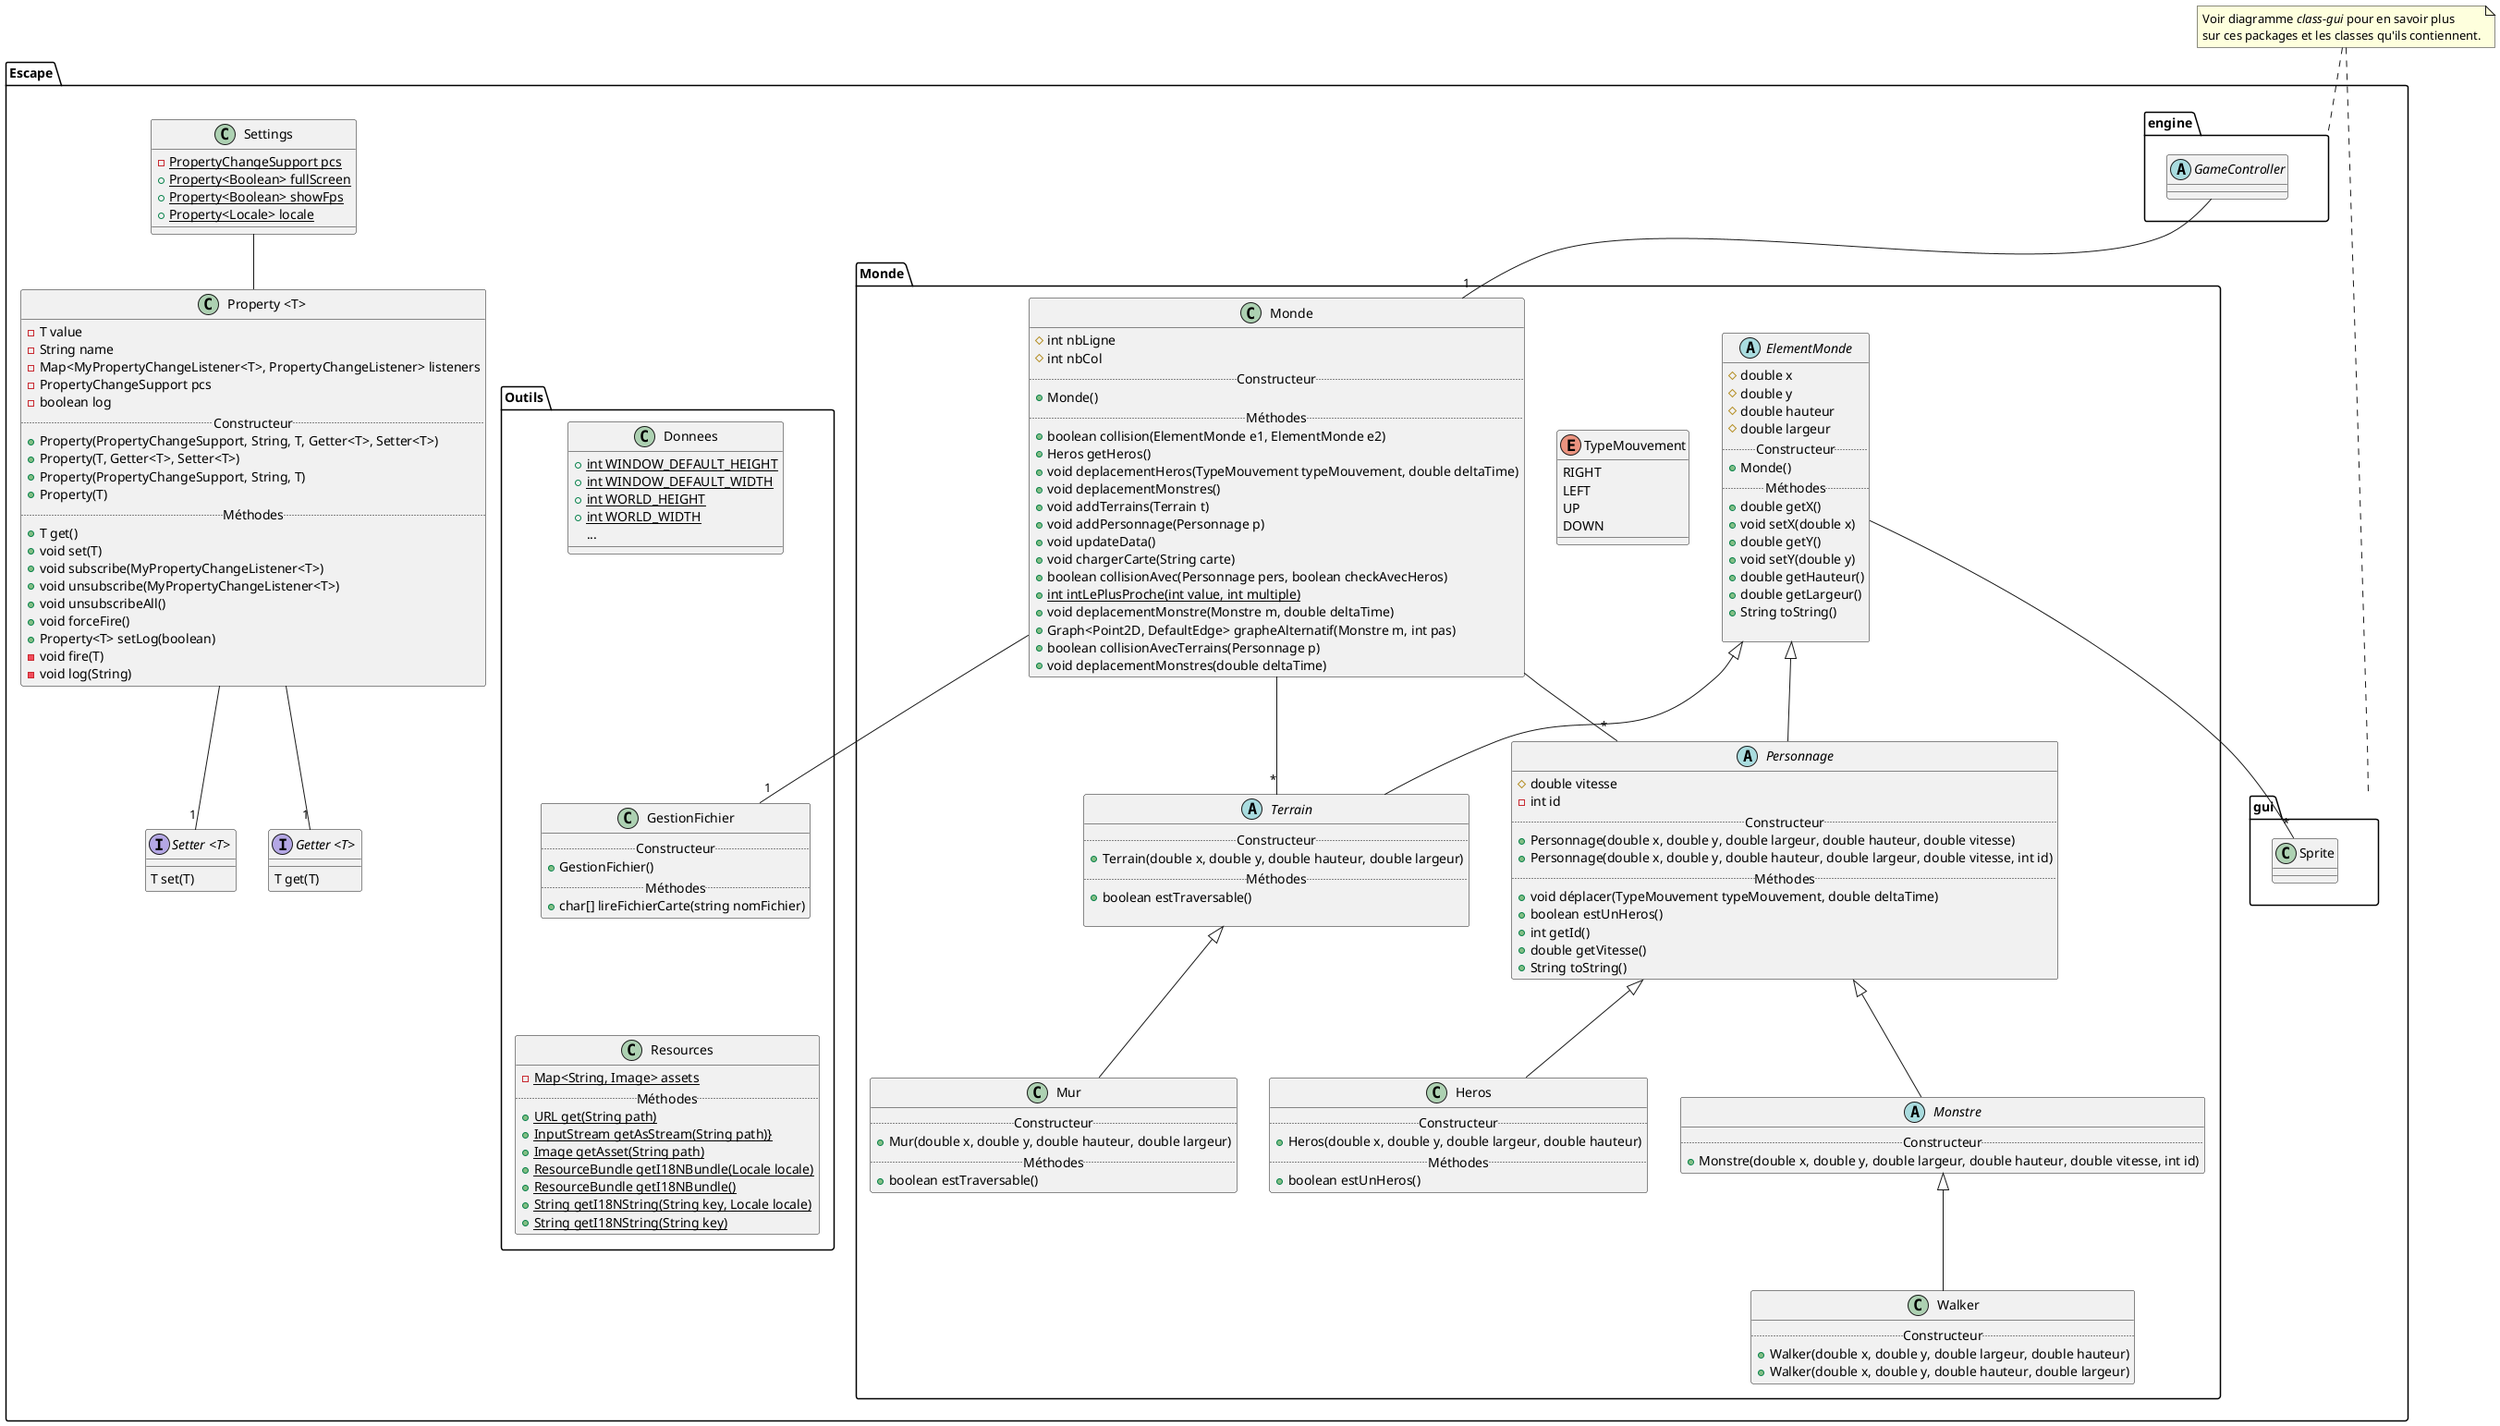 @startuml
package Escape {

  package Monde {
    abstract class ElementMonde {
      # double x
      # double y
      # double hauteur
      # double largeur
      ..Constructeur..
      + Monde()
      ..Méthodes..
      + double getX()
      + void setX(double x)
      + double getY()
      + void setY(double y)
      + double getHauteur()
      + double getLargeur()
      + String toString()

    }
    abstract class Terrain {
      ..Constructeur..
      + Terrain(double x, double y, double hauteur, double largeur)
      ..Méthodes..
      + boolean estTraversable()

    }

    class Mur {
      ..Constructeur..
      + Mur(double x, double y, double hauteur, double largeur)
      ..Méthodes..
      + boolean estTraversable()
    }


    abstract class Personnage {
      # double vitesse
      - int id
      ..Constructeur..
      + Personnage(double x, double y, double largeur, double hauteur, double vitesse)
      + Personnage(double x, double y, double hauteur, double largeur, double vitesse, int id)
      ..Méthodes..
      + void déplacer(TypeMouvement typeMouvement, double deltaTime)
      + boolean estUnHeros()
      + int getId()
      + double getVitesse()
      + String toString()
    }

    enum TypeMouvement{
        RIGHT
        LEFT
        UP
        DOWN
    }

    class Heros {
      ..Constructeur..
      + Heros(double x, double y, double largeur, double hauteur)
      ..Méthodes..
      + boolean estUnHeros()
    }

    abstract class Monstre {
      ..Constructeur..
      + Monstre(double x, double y, double largeur, double hauteur, double vitesse, int id)
    }

    class Walker {
      ..Constructeur..
      + Walker(double x, double y, double largeur, double hauteur)
      + Walker(double x, double y, double hauteur, double largeur)
    }

    class Monde {
      # int nbLigne
      # int nbCol
      ..Constructeur..
      + Monde()
      ..Méthodes..
      + boolean collision(ElementMonde e1, ElementMonde e2)
      + Heros getHeros()
      + void deplacementHeros(TypeMouvement typeMouvement, double deltaTime)
      + void deplacementMonstres()
      + void addTerrains(Terrain t)
      + void addPersonnage(Personnage p)
      + void updateData()
      + void chargerCarte(String carte)
      + boolean collisionAvec(Personnage pers, boolean checkAvecHeros)
      + {static} int intLePlusProche(int value, int multiple)
      + void deplacementMonstre(Monstre m, double deltaTime)
      + Graph<Point2D, DefaultEdge> grapheAlternatif(Monstre m, int pas)
      + boolean collisionAvecTerrains(Personnage p)
      + void deplacementMonstres(double deltaTime)
    }
  }

  package Outils {
    class Donnees {
      + {static} int WINDOW_DEFAULT_HEIGHT
      + {static} int WINDOW_DEFAULT_WIDTH
      + {static} int WORLD_HEIGHT
      + {static} int WORLD_WIDTH
      ...
    }

    class GestionFichier {
      ..Constructeur..
      + GestionFichier()
      ..Méthodes..
      + char[] lireFichierCarte(string nomFichier)
    }

    class Resources {
      - {static} Map<String, Image> assets
      ..Méthodes..
      + {static} URL get(String path)
      + {static} InputStream getAsStream(String path)}
      + {static} Image getAsset(String path)
      + {static} ResourceBundle getI18NBundle(Locale locale)
      + {static} ResourceBundle getI18NBundle()
      + {static} String getI18NString(String key, Locale locale)
      + {static} String getI18NString(String key)
    }
  }

  package gui {
    class Sprite
  }

  package engine {
    abstract class GameController {
    }
  }

  class Settings {
    - {static} PropertyChangeSupport pcs
    + {static} Property<Boolean> fullScreen
    + {static} Property<Boolean> showFps
    + {static} Property<Locale> locale
  }

  class "Property <T> " as Property {
    - T value
    - String name
    - Map<MyPropertyChangeListener<T>, PropertyChangeListener> listeners
    - PropertyChangeSupport pcs
    - boolean log
    ..Constructeur..
    + Property(PropertyChangeSupport, String, T, Getter<T>, Setter<T>)
    + Property(T, Getter<T>, Setter<T>)
    + Property(PropertyChangeSupport, String, T)
    + Property(T)
    ..Méthodes..
    + T get()
    + void set(T)
    + void subscribe(MyPropertyChangeListener<T>)
    + void unsubscribe(MyPropertyChangeListener<T>)
    + void unsubscribeAll()
    + void forceFire()
    + Property<T> setLog(boolean)
    - void fire(T)
    - void log(String)
  }

  interface "Getter <T> " as Getter {
    T get(T)
  }

  interface "Setter <T> " as Setter {
    T set(T)
  }
}

note "Voir diagramme <i>class-gui</i> pour en savoir plus\nsur ces packages et les classes qu'ils contiennent." as N_gui
N_gui .. engine
N_gui .. gui


' force layout
Resources -[hidden]up-> GestionFichier
GestionFichier -[hidden]up-> Donnees
engine -[hidden]right-> gui


GameController -- "1" Escape.Monde.Monde
Personnage -up-|> ElementMonde
Heros -up-|> Personnage
Monstre -up-|> Personnage
Walker -up-|> Monstre

Terrain -up-|> ElementMonde
Mur -up-|> Terrain


Escape.Monde.Monde -- "*" Personnage
Escape.Monde.Monde -- "*" Terrain

Escape.Monde.Monde -- "1" GestionFichier

ElementMonde --"*" Escape.gui.Sprite

' settings
Settings -- Property
Property --"1" Getter
Property --"1" Setter


@enduml
